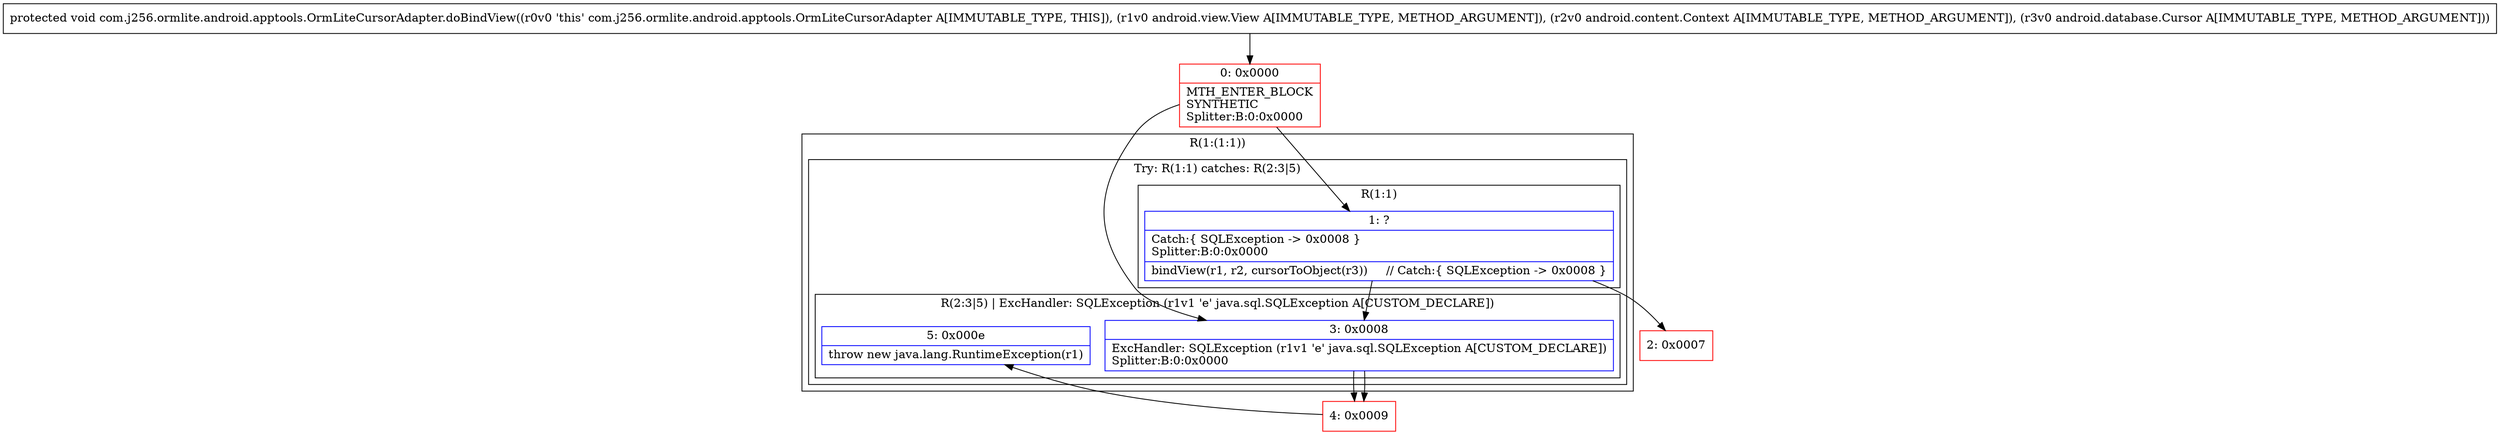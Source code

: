 digraph "CFG forcom.j256.ormlite.android.apptools.OrmLiteCursorAdapter.doBindView(Landroid\/view\/View;Landroid\/content\/Context;Landroid\/database\/Cursor;)V" {
subgraph cluster_Region_438142348 {
label = "R(1:(1:1))";
node [shape=record,color=blue];
subgraph cluster_TryCatchRegion_1856581233 {
label = "Try: R(1:1) catches: R(2:3|5)";
node [shape=record,color=blue];
subgraph cluster_Region_1377392428 {
label = "R(1:1)";
node [shape=record,color=blue];
Node_1 [shape=record,label="{1\:\ ?|Catch:\{ SQLException \-\> 0x0008 \}\lSplitter:B:0:0x0000\l|bindView(r1, r2, cursorToObject(r3))     \/\/ Catch:\{ SQLException \-\> 0x0008 \}\l}"];
}
subgraph cluster_Region_1598875803 {
label = "R(2:3|5) | ExcHandler: SQLException (r1v1 'e' java.sql.SQLException A[CUSTOM_DECLARE])\l";
node [shape=record,color=blue];
Node_3 [shape=record,label="{3\:\ 0x0008|ExcHandler: SQLException (r1v1 'e' java.sql.SQLException A[CUSTOM_DECLARE])\lSplitter:B:0:0x0000\l}"];
Node_5 [shape=record,label="{5\:\ 0x000e|throw new java.lang.RuntimeException(r1)\l}"];
}
}
}
subgraph cluster_Region_1598875803 {
label = "R(2:3|5) | ExcHandler: SQLException (r1v1 'e' java.sql.SQLException A[CUSTOM_DECLARE])\l";
node [shape=record,color=blue];
Node_3 [shape=record,label="{3\:\ 0x0008|ExcHandler: SQLException (r1v1 'e' java.sql.SQLException A[CUSTOM_DECLARE])\lSplitter:B:0:0x0000\l}"];
Node_5 [shape=record,label="{5\:\ 0x000e|throw new java.lang.RuntimeException(r1)\l}"];
}
Node_0 [shape=record,color=red,label="{0\:\ 0x0000|MTH_ENTER_BLOCK\lSYNTHETIC\lSplitter:B:0:0x0000\l}"];
Node_2 [shape=record,color=red,label="{2\:\ 0x0007}"];
Node_4 [shape=record,color=red,label="{4\:\ 0x0009}"];
MethodNode[shape=record,label="{protected void com.j256.ormlite.android.apptools.OrmLiteCursorAdapter.doBindView((r0v0 'this' com.j256.ormlite.android.apptools.OrmLiteCursorAdapter A[IMMUTABLE_TYPE, THIS]), (r1v0 android.view.View A[IMMUTABLE_TYPE, METHOD_ARGUMENT]), (r2v0 android.content.Context A[IMMUTABLE_TYPE, METHOD_ARGUMENT]), (r3v0 android.database.Cursor A[IMMUTABLE_TYPE, METHOD_ARGUMENT])) }"];
MethodNode -> Node_0;
Node_1 -> Node_2;
Node_1 -> Node_3;
Node_3 -> Node_4;
Node_3 -> Node_4;
Node_0 -> Node_1;
Node_0 -> Node_3;
Node_4 -> Node_5;
}

